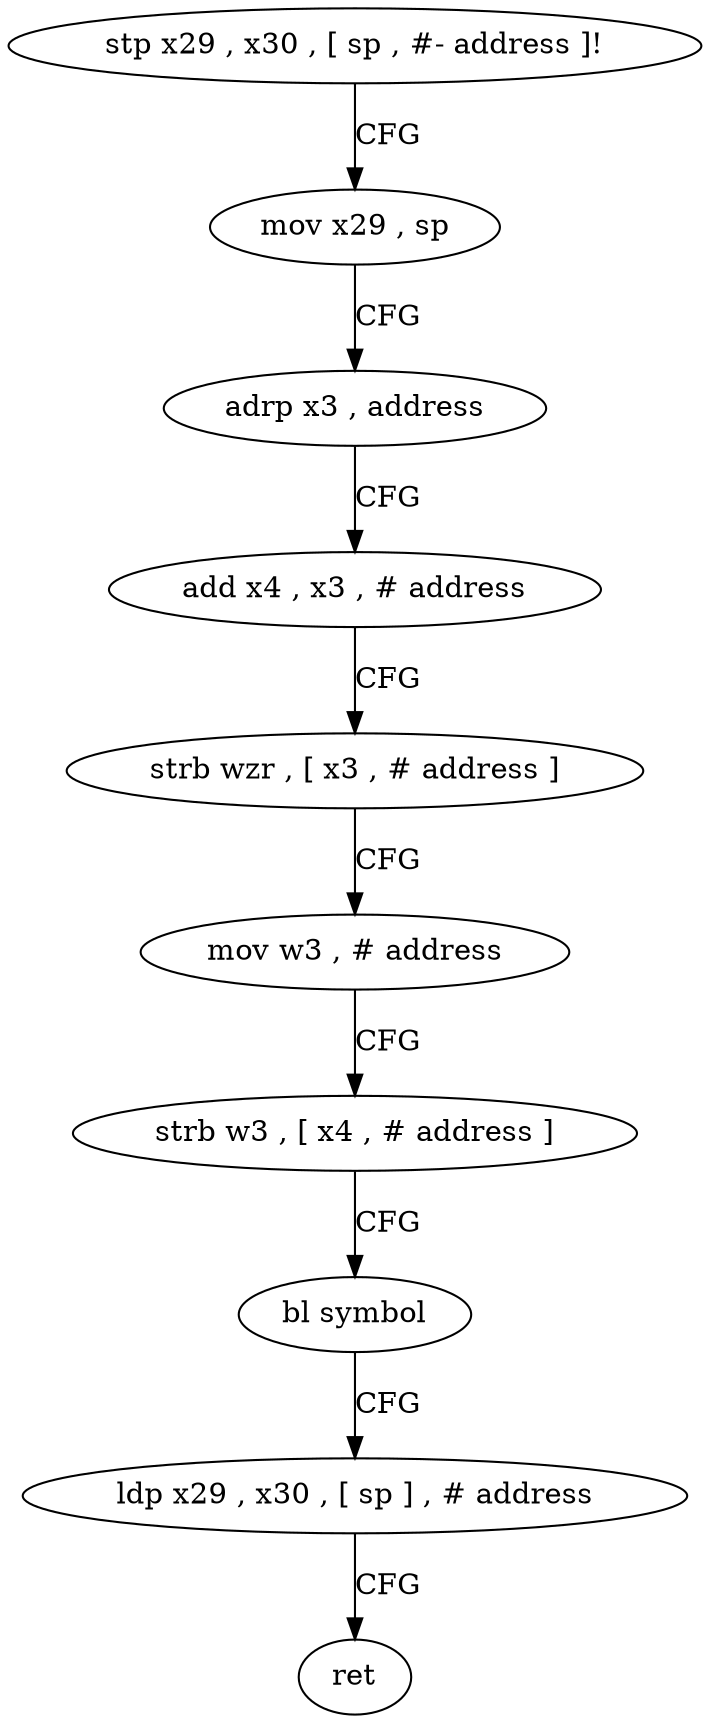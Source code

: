 digraph "func" {
"4245060" [label = "stp x29 , x30 , [ sp , #- address ]!" ]
"4245064" [label = "mov x29 , sp" ]
"4245068" [label = "adrp x3 , address" ]
"4245072" [label = "add x4 , x3 , # address" ]
"4245076" [label = "strb wzr , [ x3 , # address ]" ]
"4245080" [label = "mov w3 , # address" ]
"4245084" [label = "strb w3 , [ x4 , # address ]" ]
"4245088" [label = "bl symbol" ]
"4245092" [label = "ldp x29 , x30 , [ sp ] , # address" ]
"4245096" [label = "ret" ]
"4245060" -> "4245064" [ label = "CFG" ]
"4245064" -> "4245068" [ label = "CFG" ]
"4245068" -> "4245072" [ label = "CFG" ]
"4245072" -> "4245076" [ label = "CFG" ]
"4245076" -> "4245080" [ label = "CFG" ]
"4245080" -> "4245084" [ label = "CFG" ]
"4245084" -> "4245088" [ label = "CFG" ]
"4245088" -> "4245092" [ label = "CFG" ]
"4245092" -> "4245096" [ label = "CFG" ]
}
